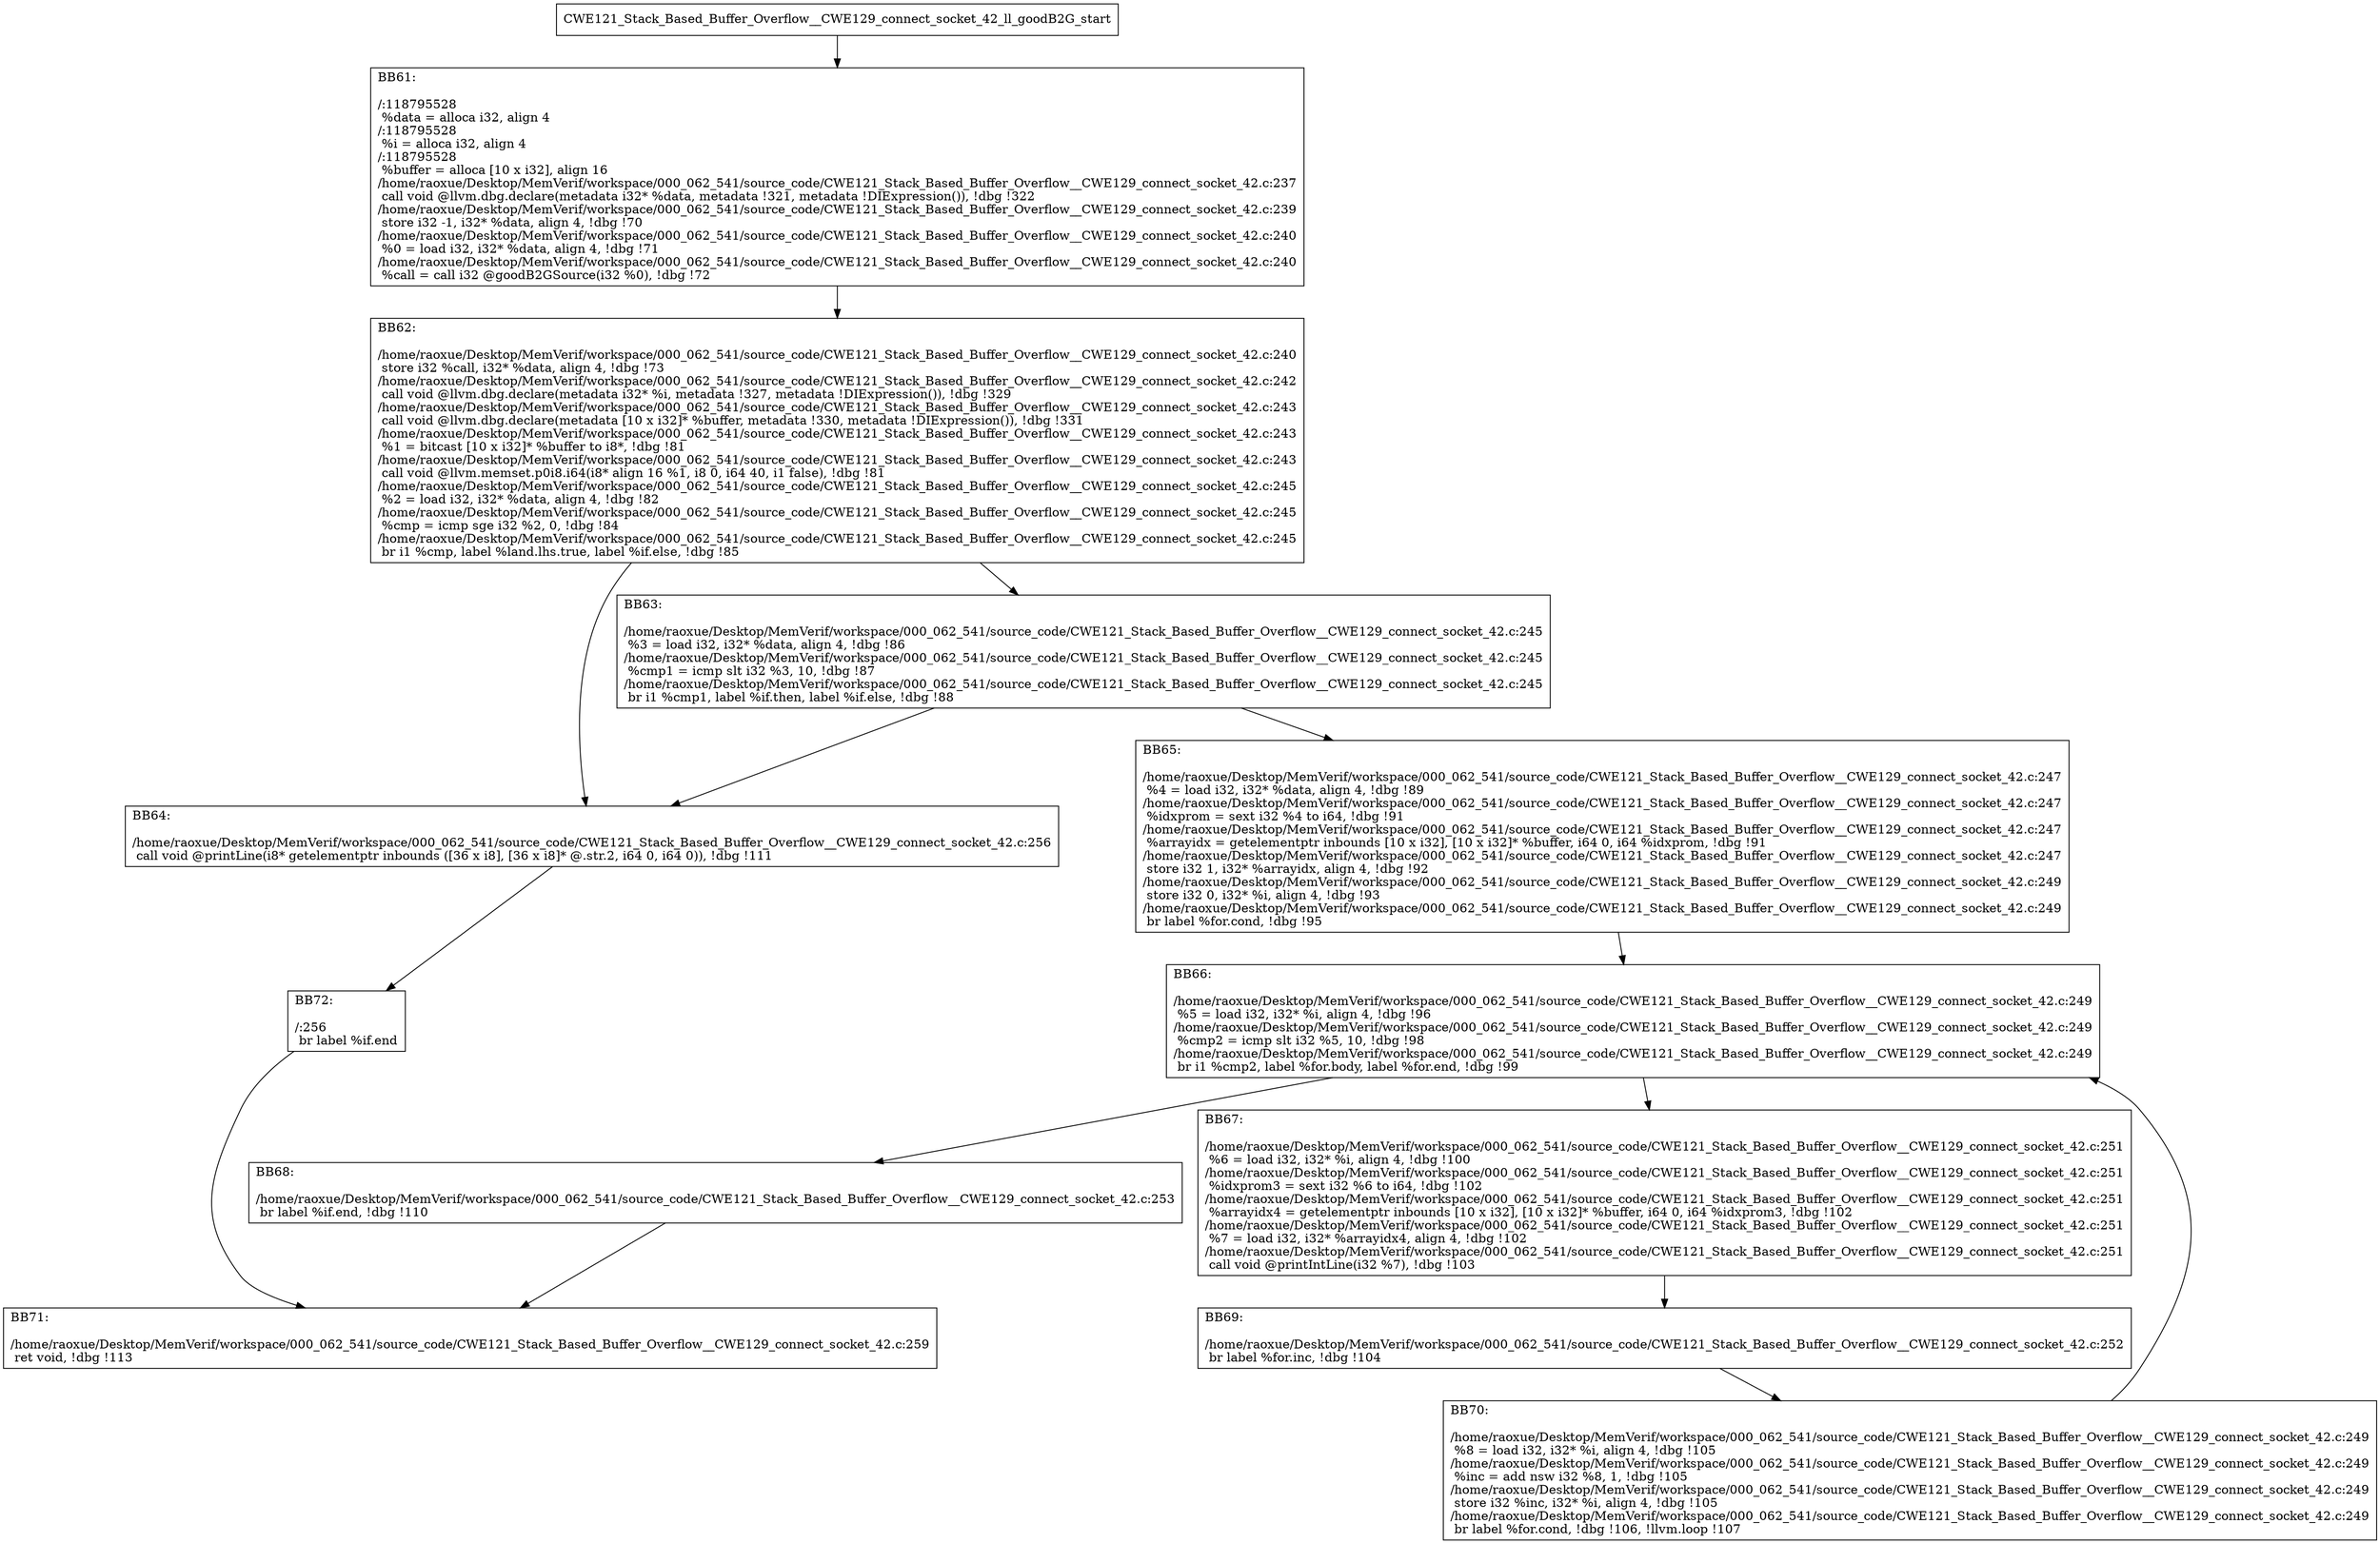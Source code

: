 digraph "CFG for'CWE121_Stack_Based_Buffer_Overflow__CWE129_connect_socket_42_ll_goodB2G' function" {
	BBCWE121_Stack_Based_Buffer_Overflow__CWE129_connect_socket_42_ll_goodB2G_start[shape=record,label="{CWE121_Stack_Based_Buffer_Overflow__CWE129_connect_socket_42_ll_goodB2G_start}"];
	BBCWE121_Stack_Based_Buffer_Overflow__CWE129_connect_socket_42_ll_goodB2G_start-> CWE121_Stack_Based_Buffer_Overflow__CWE129_connect_socket_42_ll_goodB2GBB61;
	CWE121_Stack_Based_Buffer_Overflow__CWE129_connect_socket_42_ll_goodB2GBB61 [shape=record, label="{BB61:\l\l/:118795528\l
  %data = alloca i32, align 4\l
/:118795528\l
  %i = alloca i32, align 4\l
/:118795528\l
  %buffer = alloca [10 x i32], align 16\l
/home/raoxue/Desktop/MemVerif/workspace/000_062_541/source_code/CWE121_Stack_Based_Buffer_Overflow__CWE129_connect_socket_42.c:237\l
  call void @llvm.dbg.declare(metadata i32* %data, metadata !321, metadata !DIExpression()), !dbg !322\l
/home/raoxue/Desktop/MemVerif/workspace/000_062_541/source_code/CWE121_Stack_Based_Buffer_Overflow__CWE129_connect_socket_42.c:239\l
  store i32 -1, i32* %data, align 4, !dbg !70\l
/home/raoxue/Desktop/MemVerif/workspace/000_062_541/source_code/CWE121_Stack_Based_Buffer_Overflow__CWE129_connect_socket_42.c:240\l
  %0 = load i32, i32* %data, align 4, !dbg !71\l
/home/raoxue/Desktop/MemVerif/workspace/000_062_541/source_code/CWE121_Stack_Based_Buffer_Overflow__CWE129_connect_socket_42.c:240\l
  %call = call i32 @goodB2GSource(i32 %0), !dbg !72\l
}"];
	CWE121_Stack_Based_Buffer_Overflow__CWE129_connect_socket_42_ll_goodB2GBB61-> CWE121_Stack_Based_Buffer_Overflow__CWE129_connect_socket_42_ll_goodB2GBB62;
	CWE121_Stack_Based_Buffer_Overflow__CWE129_connect_socket_42_ll_goodB2GBB62 [shape=record, label="{BB62:\l\l/home/raoxue/Desktop/MemVerif/workspace/000_062_541/source_code/CWE121_Stack_Based_Buffer_Overflow__CWE129_connect_socket_42.c:240\l
  store i32 %call, i32* %data, align 4, !dbg !73\l
/home/raoxue/Desktop/MemVerif/workspace/000_062_541/source_code/CWE121_Stack_Based_Buffer_Overflow__CWE129_connect_socket_42.c:242\l
  call void @llvm.dbg.declare(metadata i32* %i, metadata !327, metadata !DIExpression()), !dbg !329\l
/home/raoxue/Desktop/MemVerif/workspace/000_062_541/source_code/CWE121_Stack_Based_Buffer_Overflow__CWE129_connect_socket_42.c:243\l
  call void @llvm.dbg.declare(metadata [10 x i32]* %buffer, metadata !330, metadata !DIExpression()), !dbg !331\l
/home/raoxue/Desktop/MemVerif/workspace/000_062_541/source_code/CWE121_Stack_Based_Buffer_Overflow__CWE129_connect_socket_42.c:243\l
  %1 = bitcast [10 x i32]* %buffer to i8*, !dbg !81\l
/home/raoxue/Desktop/MemVerif/workspace/000_062_541/source_code/CWE121_Stack_Based_Buffer_Overflow__CWE129_connect_socket_42.c:243\l
  call void @llvm.memset.p0i8.i64(i8* align 16 %1, i8 0, i64 40, i1 false), !dbg !81\l
/home/raoxue/Desktop/MemVerif/workspace/000_062_541/source_code/CWE121_Stack_Based_Buffer_Overflow__CWE129_connect_socket_42.c:245\l
  %2 = load i32, i32* %data, align 4, !dbg !82\l
/home/raoxue/Desktop/MemVerif/workspace/000_062_541/source_code/CWE121_Stack_Based_Buffer_Overflow__CWE129_connect_socket_42.c:245\l
  %cmp = icmp sge i32 %2, 0, !dbg !84\l
/home/raoxue/Desktop/MemVerif/workspace/000_062_541/source_code/CWE121_Stack_Based_Buffer_Overflow__CWE129_connect_socket_42.c:245\l
  br i1 %cmp, label %land.lhs.true, label %if.else, !dbg !85\l
}"];
	CWE121_Stack_Based_Buffer_Overflow__CWE129_connect_socket_42_ll_goodB2GBB62-> CWE121_Stack_Based_Buffer_Overflow__CWE129_connect_socket_42_ll_goodB2GBB63;
	CWE121_Stack_Based_Buffer_Overflow__CWE129_connect_socket_42_ll_goodB2GBB62-> CWE121_Stack_Based_Buffer_Overflow__CWE129_connect_socket_42_ll_goodB2GBB64;
	CWE121_Stack_Based_Buffer_Overflow__CWE129_connect_socket_42_ll_goodB2GBB63 [shape=record, label="{BB63:\l\l/home/raoxue/Desktop/MemVerif/workspace/000_062_541/source_code/CWE121_Stack_Based_Buffer_Overflow__CWE129_connect_socket_42.c:245\l
  %3 = load i32, i32* %data, align 4, !dbg !86\l
/home/raoxue/Desktop/MemVerif/workspace/000_062_541/source_code/CWE121_Stack_Based_Buffer_Overflow__CWE129_connect_socket_42.c:245\l
  %cmp1 = icmp slt i32 %3, 10, !dbg !87\l
/home/raoxue/Desktop/MemVerif/workspace/000_062_541/source_code/CWE121_Stack_Based_Buffer_Overflow__CWE129_connect_socket_42.c:245\l
  br i1 %cmp1, label %if.then, label %if.else, !dbg !88\l
}"];
	CWE121_Stack_Based_Buffer_Overflow__CWE129_connect_socket_42_ll_goodB2GBB63-> CWE121_Stack_Based_Buffer_Overflow__CWE129_connect_socket_42_ll_goodB2GBB65;
	CWE121_Stack_Based_Buffer_Overflow__CWE129_connect_socket_42_ll_goodB2GBB63-> CWE121_Stack_Based_Buffer_Overflow__CWE129_connect_socket_42_ll_goodB2GBB64;
	CWE121_Stack_Based_Buffer_Overflow__CWE129_connect_socket_42_ll_goodB2GBB65 [shape=record, label="{BB65:\l\l/home/raoxue/Desktop/MemVerif/workspace/000_062_541/source_code/CWE121_Stack_Based_Buffer_Overflow__CWE129_connect_socket_42.c:247\l
  %4 = load i32, i32* %data, align 4, !dbg !89\l
/home/raoxue/Desktop/MemVerif/workspace/000_062_541/source_code/CWE121_Stack_Based_Buffer_Overflow__CWE129_connect_socket_42.c:247\l
  %idxprom = sext i32 %4 to i64, !dbg !91\l
/home/raoxue/Desktop/MemVerif/workspace/000_062_541/source_code/CWE121_Stack_Based_Buffer_Overflow__CWE129_connect_socket_42.c:247\l
  %arrayidx = getelementptr inbounds [10 x i32], [10 x i32]* %buffer, i64 0, i64 %idxprom, !dbg !91\l
/home/raoxue/Desktop/MemVerif/workspace/000_062_541/source_code/CWE121_Stack_Based_Buffer_Overflow__CWE129_connect_socket_42.c:247\l
  store i32 1, i32* %arrayidx, align 4, !dbg !92\l
/home/raoxue/Desktop/MemVerif/workspace/000_062_541/source_code/CWE121_Stack_Based_Buffer_Overflow__CWE129_connect_socket_42.c:249\l
  store i32 0, i32* %i, align 4, !dbg !93\l
/home/raoxue/Desktop/MemVerif/workspace/000_062_541/source_code/CWE121_Stack_Based_Buffer_Overflow__CWE129_connect_socket_42.c:249\l
  br label %for.cond, !dbg !95\l
}"];
	CWE121_Stack_Based_Buffer_Overflow__CWE129_connect_socket_42_ll_goodB2GBB65-> CWE121_Stack_Based_Buffer_Overflow__CWE129_connect_socket_42_ll_goodB2GBB66;
	CWE121_Stack_Based_Buffer_Overflow__CWE129_connect_socket_42_ll_goodB2GBB66 [shape=record, label="{BB66:\l\l/home/raoxue/Desktop/MemVerif/workspace/000_062_541/source_code/CWE121_Stack_Based_Buffer_Overflow__CWE129_connect_socket_42.c:249\l
  %5 = load i32, i32* %i, align 4, !dbg !96\l
/home/raoxue/Desktop/MemVerif/workspace/000_062_541/source_code/CWE121_Stack_Based_Buffer_Overflow__CWE129_connect_socket_42.c:249\l
  %cmp2 = icmp slt i32 %5, 10, !dbg !98\l
/home/raoxue/Desktop/MemVerif/workspace/000_062_541/source_code/CWE121_Stack_Based_Buffer_Overflow__CWE129_connect_socket_42.c:249\l
  br i1 %cmp2, label %for.body, label %for.end, !dbg !99\l
}"];
	CWE121_Stack_Based_Buffer_Overflow__CWE129_connect_socket_42_ll_goodB2GBB66-> CWE121_Stack_Based_Buffer_Overflow__CWE129_connect_socket_42_ll_goodB2GBB67;
	CWE121_Stack_Based_Buffer_Overflow__CWE129_connect_socket_42_ll_goodB2GBB66-> CWE121_Stack_Based_Buffer_Overflow__CWE129_connect_socket_42_ll_goodB2GBB68;
	CWE121_Stack_Based_Buffer_Overflow__CWE129_connect_socket_42_ll_goodB2GBB67 [shape=record, label="{BB67:\l\l/home/raoxue/Desktop/MemVerif/workspace/000_062_541/source_code/CWE121_Stack_Based_Buffer_Overflow__CWE129_connect_socket_42.c:251\l
  %6 = load i32, i32* %i, align 4, !dbg !100\l
/home/raoxue/Desktop/MemVerif/workspace/000_062_541/source_code/CWE121_Stack_Based_Buffer_Overflow__CWE129_connect_socket_42.c:251\l
  %idxprom3 = sext i32 %6 to i64, !dbg !102\l
/home/raoxue/Desktop/MemVerif/workspace/000_062_541/source_code/CWE121_Stack_Based_Buffer_Overflow__CWE129_connect_socket_42.c:251\l
  %arrayidx4 = getelementptr inbounds [10 x i32], [10 x i32]* %buffer, i64 0, i64 %idxprom3, !dbg !102\l
/home/raoxue/Desktop/MemVerif/workspace/000_062_541/source_code/CWE121_Stack_Based_Buffer_Overflow__CWE129_connect_socket_42.c:251\l
  %7 = load i32, i32* %arrayidx4, align 4, !dbg !102\l
/home/raoxue/Desktop/MemVerif/workspace/000_062_541/source_code/CWE121_Stack_Based_Buffer_Overflow__CWE129_connect_socket_42.c:251\l
  call void @printIntLine(i32 %7), !dbg !103\l
}"];
	CWE121_Stack_Based_Buffer_Overflow__CWE129_connect_socket_42_ll_goodB2GBB67-> CWE121_Stack_Based_Buffer_Overflow__CWE129_connect_socket_42_ll_goodB2GBB69;
	CWE121_Stack_Based_Buffer_Overflow__CWE129_connect_socket_42_ll_goodB2GBB69 [shape=record, label="{BB69:\l\l/home/raoxue/Desktop/MemVerif/workspace/000_062_541/source_code/CWE121_Stack_Based_Buffer_Overflow__CWE129_connect_socket_42.c:252\l
  br label %for.inc, !dbg !104\l
}"];
	CWE121_Stack_Based_Buffer_Overflow__CWE129_connect_socket_42_ll_goodB2GBB69-> CWE121_Stack_Based_Buffer_Overflow__CWE129_connect_socket_42_ll_goodB2GBB70;
	CWE121_Stack_Based_Buffer_Overflow__CWE129_connect_socket_42_ll_goodB2GBB70 [shape=record, label="{BB70:\l\l/home/raoxue/Desktop/MemVerif/workspace/000_062_541/source_code/CWE121_Stack_Based_Buffer_Overflow__CWE129_connect_socket_42.c:249\l
  %8 = load i32, i32* %i, align 4, !dbg !105\l
/home/raoxue/Desktop/MemVerif/workspace/000_062_541/source_code/CWE121_Stack_Based_Buffer_Overflow__CWE129_connect_socket_42.c:249\l
  %inc = add nsw i32 %8, 1, !dbg !105\l
/home/raoxue/Desktop/MemVerif/workspace/000_062_541/source_code/CWE121_Stack_Based_Buffer_Overflow__CWE129_connect_socket_42.c:249\l
  store i32 %inc, i32* %i, align 4, !dbg !105\l
/home/raoxue/Desktop/MemVerif/workspace/000_062_541/source_code/CWE121_Stack_Based_Buffer_Overflow__CWE129_connect_socket_42.c:249\l
  br label %for.cond, !dbg !106, !llvm.loop !107\l
}"];
	CWE121_Stack_Based_Buffer_Overflow__CWE129_connect_socket_42_ll_goodB2GBB70-> CWE121_Stack_Based_Buffer_Overflow__CWE129_connect_socket_42_ll_goodB2GBB66;
	CWE121_Stack_Based_Buffer_Overflow__CWE129_connect_socket_42_ll_goodB2GBB68 [shape=record, label="{BB68:\l\l/home/raoxue/Desktop/MemVerif/workspace/000_062_541/source_code/CWE121_Stack_Based_Buffer_Overflow__CWE129_connect_socket_42.c:253\l
  br label %if.end, !dbg !110\l
}"];
	CWE121_Stack_Based_Buffer_Overflow__CWE129_connect_socket_42_ll_goodB2GBB68-> CWE121_Stack_Based_Buffer_Overflow__CWE129_connect_socket_42_ll_goodB2GBB71;
	CWE121_Stack_Based_Buffer_Overflow__CWE129_connect_socket_42_ll_goodB2GBB64 [shape=record, label="{BB64:\l\l/home/raoxue/Desktop/MemVerif/workspace/000_062_541/source_code/CWE121_Stack_Based_Buffer_Overflow__CWE129_connect_socket_42.c:256\l
  call void @printLine(i8* getelementptr inbounds ([36 x i8], [36 x i8]* @.str.2, i64 0, i64 0)), !dbg !111\l
}"];
	CWE121_Stack_Based_Buffer_Overflow__CWE129_connect_socket_42_ll_goodB2GBB64-> CWE121_Stack_Based_Buffer_Overflow__CWE129_connect_socket_42_ll_goodB2GBB72;
	CWE121_Stack_Based_Buffer_Overflow__CWE129_connect_socket_42_ll_goodB2GBB72 [shape=record, label="{BB72:\l\l/:256\l
  br label %if.end\l
}"];
	CWE121_Stack_Based_Buffer_Overflow__CWE129_connect_socket_42_ll_goodB2GBB72-> CWE121_Stack_Based_Buffer_Overflow__CWE129_connect_socket_42_ll_goodB2GBB71;
	CWE121_Stack_Based_Buffer_Overflow__CWE129_connect_socket_42_ll_goodB2GBB71 [shape=record, label="{BB71:\l\l/home/raoxue/Desktop/MemVerif/workspace/000_062_541/source_code/CWE121_Stack_Based_Buffer_Overflow__CWE129_connect_socket_42.c:259\l
  ret void, !dbg !113\l
}"];
}
